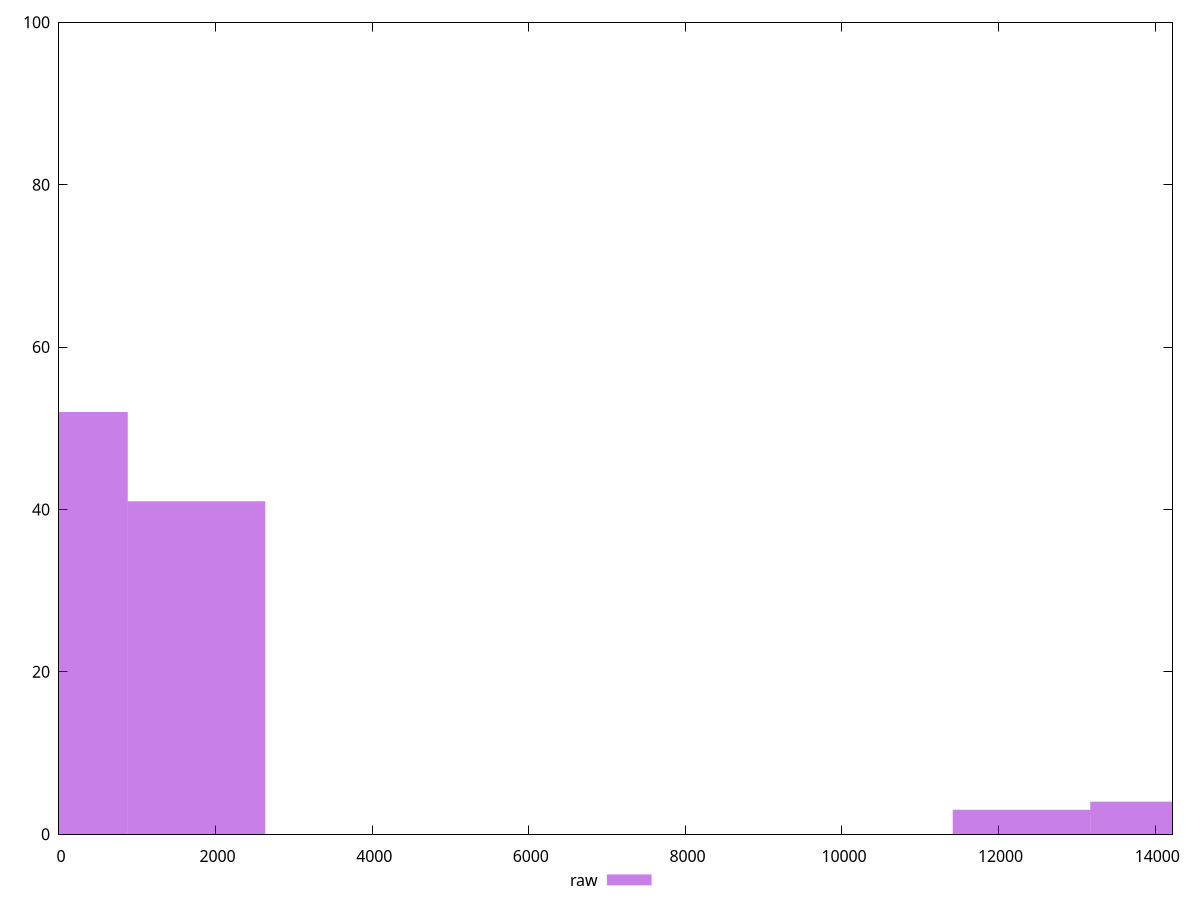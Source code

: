reset

$raw <<EOF
1756.0414505720287 41
0 52
14048.33160457623 4
12292.2901540042 3
EOF

set key outside below
set boxwidth 1756.0414505720287
set xrange [0:14221]
set yrange [0:100]
set trange [0:100]
set style fill transparent solid 0.5 noborder
set terminal svg size 640, 490 enhanced background rgb 'white'
set output "reprap/uses-rel-preload/samples/pages+cached+noexternal+nomedia/raw/histogram.svg"

plot $raw title "raw" with boxes

reset
